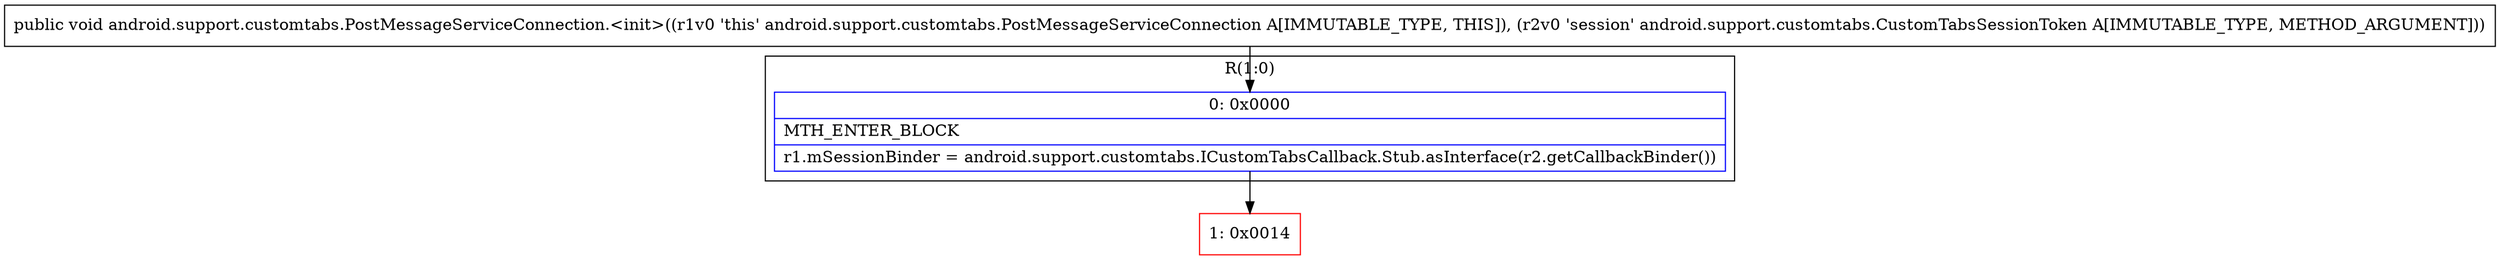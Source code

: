 digraph "CFG forandroid.support.customtabs.PostMessageServiceConnection.\<init\>(Landroid\/support\/customtabs\/CustomTabsSessionToken;)V" {
subgraph cluster_Region_325901242 {
label = "R(1:0)";
node [shape=record,color=blue];
Node_0 [shape=record,label="{0\:\ 0x0000|MTH_ENTER_BLOCK\l|r1.mSessionBinder = android.support.customtabs.ICustomTabsCallback.Stub.asInterface(r2.getCallbackBinder())\l}"];
}
Node_1 [shape=record,color=red,label="{1\:\ 0x0014}"];
MethodNode[shape=record,label="{public void android.support.customtabs.PostMessageServiceConnection.\<init\>((r1v0 'this' android.support.customtabs.PostMessageServiceConnection A[IMMUTABLE_TYPE, THIS]), (r2v0 'session' android.support.customtabs.CustomTabsSessionToken A[IMMUTABLE_TYPE, METHOD_ARGUMENT])) }"];
MethodNode -> Node_0;
Node_0 -> Node_1;
}

